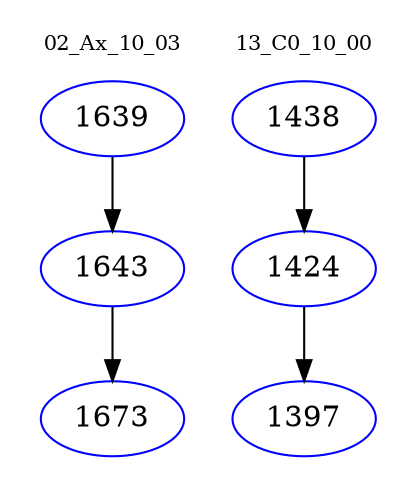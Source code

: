 digraph{
subgraph cluster_0 {
color = white
label = "02_Ax_10_03";
fontsize=10;
T0_1639 [label="1639", color="blue"]
T0_1639 -> T0_1643 [color="black"]
T0_1643 [label="1643", color="blue"]
T0_1643 -> T0_1673 [color="black"]
T0_1673 [label="1673", color="blue"]
}
subgraph cluster_1 {
color = white
label = "13_C0_10_00";
fontsize=10;
T1_1438 [label="1438", color="blue"]
T1_1438 -> T1_1424 [color="black"]
T1_1424 [label="1424", color="blue"]
T1_1424 -> T1_1397 [color="black"]
T1_1397 [label="1397", color="blue"]
}
}
